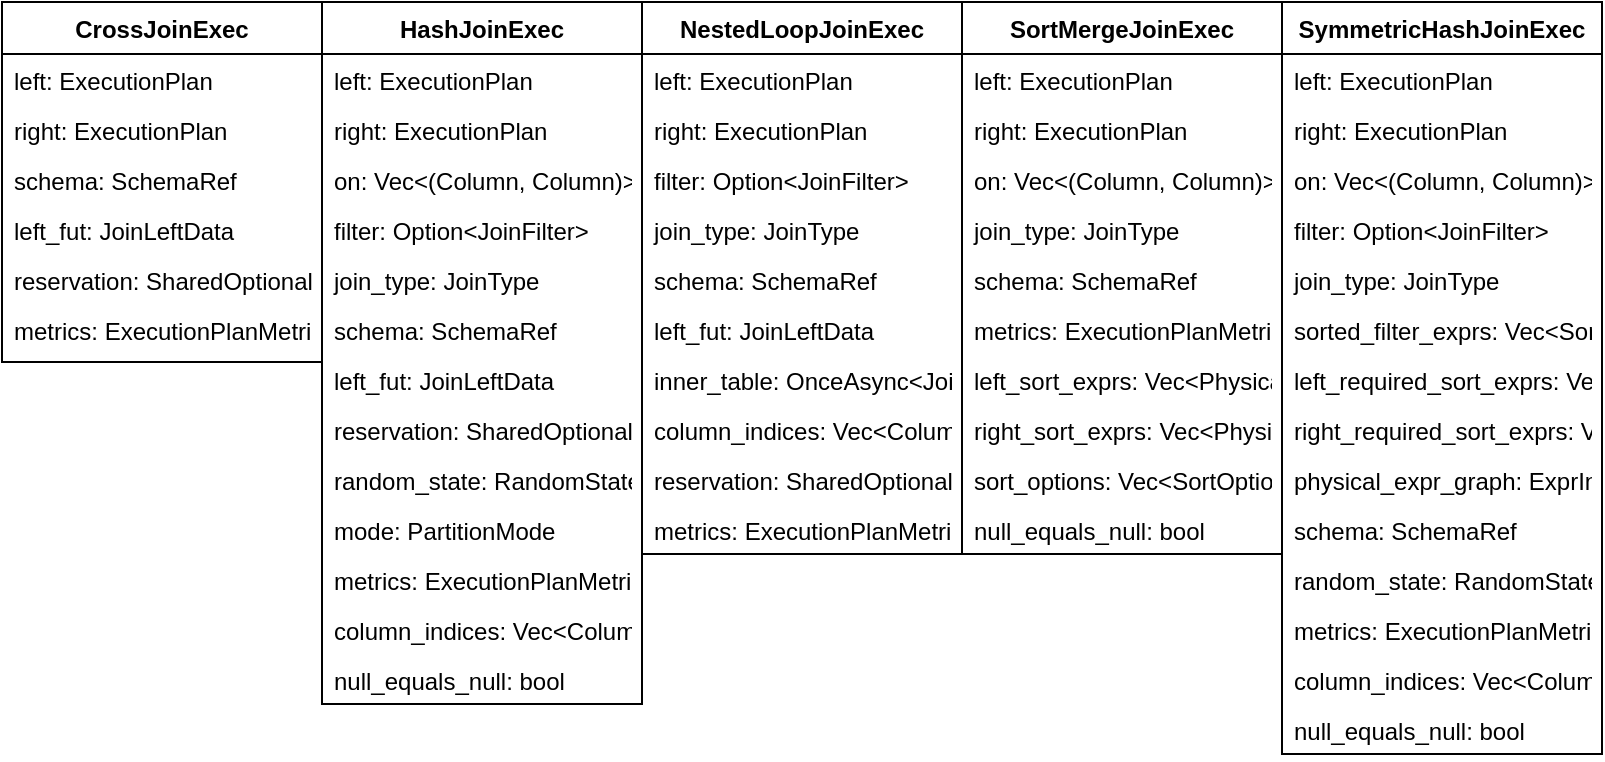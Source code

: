<mxfile version="20.8.16" type="device"><diagram name="第 1 页" id="n3aKXI-6rzg-wRoxRlqT"><mxGraphModel dx="904" dy="674" grid="1" gridSize="10" guides="1" tooltips="1" connect="1" arrows="1" fold="1" page="1" pageScale="1" pageWidth="1654" pageHeight="2336" math="0" shadow="0"><root><mxCell id="0"/><mxCell id="1" parent="0"/><mxCell id="prMfQr4FcpLVONBX_Sjv-1" value="CrossJoinExec" style="swimlane;fontStyle=1;align=center;verticalAlign=top;childLayout=stackLayout;horizontal=1;startSize=26;horizontalStack=0;resizeParent=1;resizeLast=0;collapsible=1;marginBottom=0;rounded=0;shadow=0;strokeWidth=1;spacing=2;" vertex="1" parent="1"><mxGeometry x="220" y="640" width="160" height="180" as="geometry"><mxRectangle x="550" y="140" width="160" height="26" as="alternateBounds"/></mxGeometry></mxCell><mxCell id="prMfQr4FcpLVONBX_Sjv-2" value="left: ExecutionPlan&#10;" style="text;align=left;verticalAlign=top;spacingLeft=4;spacingRight=4;overflow=hidden;rotatable=0;points=[[0,0.5],[1,0.5]];portConstraint=eastwest;" vertex="1" parent="prMfQr4FcpLVONBX_Sjv-1"><mxGeometry y="26" width="160" height="25" as="geometry"/></mxCell><mxCell id="prMfQr4FcpLVONBX_Sjv-3" value="right: ExecutionPlan&#10;" style="text;align=left;verticalAlign=top;spacingLeft=4;spacingRight=4;overflow=hidden;rotatable=0;points=[[0,0.5],[1,0.5]];portConstraint=eastwest;" vertex="1" parent="prMfQr4FcpLVONBX_Sjv-1"><mxGeometry y="51" width="160" height="25" as="geometry"/></mxCell><mxCell id="prMfQr4FcpLVONBX_Sjv-4" value="schema: SchemaRef" style="text;align=left;verticalAlign=top;spacingLeft=4;spacingRight=4;overflow=hidden;rotatable=0;points=[[0,0.5],[1,0.5]];portConstraint=eastwest;" vertex="1" parent="prMfQr4FcpLVONBX_Sjv-1"><mxGeometry y="76" width="160" height="25" as="geometry"/></mxCell><mxCell id="prMfQr4FcpLVONBX_Sjv-5" value="left_fut: JoinLeftData" style="text;align=left;verticalAlign=top;spacingLeft=4;spacingRight=4;overflow=hidden;rotatable=0;points=[[0,0.5],[1,0.5]];portConstraint=eastwest;" vertex="1" parent="prMfQr4FcpLVONBX_Sjv-1"><mxGeometry y="101" width="160" height="25" as="geometry"/></mxCell><mxCell id="prMfQr4FcpLVONBX_Sjv-6" value="reservation: SharedOptionalMemoryReservation" style="text;align=left;verticalAlign=top;spacingLeft=4;spacingRight=4;overflow=hidden;rotatable=0;points=[[0,0.5],[1,0.5]];portConstraint=eastwest;" vertex="1" parent="prMfQr4FcpLVONBX_Sjv-1"><mxGeometry y="126" width="160" height="25" as="geometry"/></mxCell><mxCell id="prMfQr4FcpLVONBX_Sjv-7" value="metrics: ExecutionPlanMetricsSet" style="text;align=left;verticalAlign=top;spacingLeft=4;spacingRight=4;overflow=hidden;rotatable=0;points=[[0,0.5],[1,0.5]];portConstraint=eastwest;" vertex="1" parent="prMfQr4FcpLVONBX_Sjv-1"><mxGeometry y="151" width="160" height="25" as="geometry"/></mxCell><mxCell id="prMfQr4FcpLVONBX_Sjv-8" value="HashJoinExec" style="swimlane;fontStyle=1;align=center;verticalAlign=top;childLayout=stackLayout;horizontal=1;startSize=26;horizontalStack=0;resizeParent=1;resizeLast=0;collapsible=1;marginBottom=0;rounded=0;shadow=0;strokeWidth=1;spacing=2;" vertex="1" parent="1"><mxGeometry x="380" y="640" width="160" height="351" as="geometry"><mxRectangle x="550" y="140" width="160" height="26" as="alternateBounds"/></mxGeometry></mxCell><mxCell id="prMfQr4FcpLVONBX_Sjv-9" value="left: ExecutionPlan&#10;" style="text;align=left;verticalAlign=top;spacingLeft=4;spacingRight=4;overflow=hidden;rotatable=0;points=[[0,0.5],[1,0.5]];portConstraint=eastwest;" vertex="1" parent="prMfQr4FcpLVONBX_Sjv-8"><mxGeometry y="26" width="160" height="25" as="geometry"/></mxCell><mxCell id="prMfQr4FcpLVONBX_Sjv-10" value="right: ExecutionPlan&#10;" style="text;align=left;verticalAlign=top;spacingLeft=4;spacingRight=4;overflow=hidden;rotatable=0;points=[[0,0.5],[1,0.5]];portConstraint=eastwest;" vertex="1" parent="prMfQr4FcpLVONBX_Sjv-8"><mxGeometry y="51" width="160" height="25" as="geometry"/></mxCell><mxCell id="prMfQr4FcpLVONBX_Sjv-11" value="on: Vec&lt;(Column, Column)&gt;" style="text;align=left;verticalAlign=top;spacingLeft=4;spacingRight=4;overflow=hidden;rotatable=0;points=[[0,0.5],[1,0.5]];portConstraint=eastwest;" vertex="1" parent="prMfQr4FcpLVONBX_Sjv-8"><mxGeometry y="76" width="160" height="25" as="geometry"/></mxCell><mxCell id="prMfQr4FcpLVONBX_Sjv-12" value="filter: Option&lt;JoinFilter&gt;" style="text;align=left;verticalAlign=top;spacingLeft=4;spacingRight=4;overflow=hidden;rotatable=0;points=[[0,0.5],[1,0.5]];portConstraint=eastwest;" vertex="1" parent="prMfQr4FcpLVONBX_Sjv-8"><mxGeometry y="101" width="160" height="25" as="geometry"/></mxCell><mxCell id="prMfQr4FcpLVONBX_Sjv-13" value="join_type: JoinType" style="text;align=left;verticalAlign=top;spacingLeft=4;spacingRight=4;overflow=hidden;rotatable=0;points=[[0,0.5],[1,0.5]];portConstraint=eastwest;" vertex="1" parent="prMfQr4FcpLVONBX_Sjv-8"><mxGeometry y="126" width="160" height="25" as="geometry"/></mxCell><mxCell id="prMfQr4FcpLVONBX_Sjv-14" value="schema: SchemaRef" style="text;align=left;verticalAlign=top;spacingLeft=4;spacingRight=4;overflow=hidden;rotatable=0;points=[[0,0.5],[1,0.5]];portConstraint=eastwest;" vertex="1" parent="prMfQr4FcpLVONBX_Sjv-8"><mxGeometry y="151" width="160" height="25" as="geometry"/></mxCell><mxCell id="prMfQr4FcpLVONBX_Sjv-15" value="left_fut: JoinLeftData" style="text;align=left;verticalAlign=top;spacingLeft=4;spacingRight=4;overflow=hidden;rotatable=0;points=[[0,0.5],[1,0.5]];portConstraint=eastwest;" vertex="1" parent="prMfQr4FcpLVONBX_Sjv-8"><mxGeometry y="176" width="160" height="25" as="geometry"/></mxCell><mxCell id="prMfQr4FcpLVONBX_Sjv-16" value="reservation: SharedOptionalMemoryReservation" style="text;align=left;verticalAlign=top;spacingLeft=4;spacingRight=4;overflow=hidden;rotatable=0;points=[[0,0.5],[1,0.5]];portConstraint=eastwest;" vertex="1" parent="prMfQr4FcpLVONBX_Sjv-8"><mxGeometry y="201" width="160" height="25" as="geometry"/></mxCell><mxCell id="prMfQr4FcpLVONBX_Sjv-17" value="random_state: RandomState" style="text;align=left;verticalAlign=top;spacingLeft=4;spacingRight=4;overflow=hidden;rotatable=0;points=[[0,0.5],[1,0.5]];portConstraint=eastwest;" vertex="1" parent="prMfQr4FcpLVONBX_Sjv-8"><mxGeometry y="226" width="160" height="25" as="geometry"/></mxCell><mxCell id="prMfQr4FcpLVONBX_Sjv-18" value="mode: PartitionMode" style="text;align=left;verticalAlign=top;spacingLeft=4;spacingRight=4;overflow=hidden;rotatable=0;points=[[0,0.5],[1,0.5]];portConstraint=eastwest;" vertex="1" parent="prMfQr4FcpLVONBX_Sjv-8"><mxGeometry y="251" width="160" height="25" as="geometry"/></mxCell><mxCell id="prMfQr4FcpLVONBX_Sjv-19" value="metrics: ExecutionPlanMetricsSet" style="text;align=left;verticalAlign=top;spacingLeft=4;spacingRight=4;overflow=hidden;rotatable=0;points=[[0,0.5],[1,0.5]];portConstraint=eastwest;" vertex="1" parent="prMfQr4FcpLVONBX_Sjv-8"><mxGeometry y="276" width="160" height="25" as="geometry"/></mxCell><mxCell id="prMfQr4FcpLVONBX_Sjv-20" value="column_indices: Vec&lt;ColumnIndex&gt;" style="text;align=left;verticalAlign=top;spacingLeft=4;spacingRight=4;overflow=hidden;rotatable=0;points=[[0,0.5],[1,0.5]];portConstraint=eastwest;" vertex="1" parent="prMfQr4FcpLVONBX_Sjv-8"><mxGeometry y="301" width="160" height="25" as="geometry"/></mxCell><mxCell id="prMfQr4FcpLVONBX_Sjv-21" value="null_equals_null: bool" style="text;align=left;verticalAlign=top;spacingLeft=4;spacingRight=4;overflow=hidden;rotatable=0;points=[[0,0.5],[1,0.5]];portConstraint=eastwest;" vertex="1" parent="prMfQr4FcpLVONBX_Sjv-8"><mxGeometry y="326" width="160" height="25" as="geometry"/></mxCell><mxCell id="prMfQr4FcpLVONBX_Sjv-22" value="NestedLoopJoinExec" style="swimlane;fontStyle=1;align=center;verticalAlign=top;childLayout=stackLayout;horizontal=1;startSize=26;horizontalStack=0;resizeParent=1;resizeLast=0;collapsible=1;marginBottom=0;rounded=0;shadow=0;strokeWidth=1;spacing=2;" vertex="1" parent="1"><mxGeometry x="540" y="640" width="160" height="276" as="geometry"><mxRectangle x="550" y="140" width="160" height="26" as="alternateBounds"/></mxGeometry></mxCell><mxCell id="prMfQr4FcpLVONBX_Sjv-23" value="left: ExecutionPlan&#10;" style="text;align=left;verticalAlign=top;spacingLeft=4;spacingRight=4;overflow=hidden;rotatable=0;points=[[0,0.5],[1,0.5]];portConstraint=eastwest;" vertex="1" parent="prMfQr4FcpLVONBX_Sjv-22"><mxGeometry y="26" width="160" height="25" as="geometry"/></mxCell><mxCell id="prMfQr4FcpLVONBX_Sjv-24" value="right: ExecutionPlan&#10;" style="text;align=left;verticalAlign=top;spacingLeft=4;spacingRight=4;overflow=hidden;rotatable=0;points=[[0,0.5],[1,0.5]];portConstraint=eastwest;" vertex="1" parent="prMfQr4FcpLVONBX_Sjv-22"><mxGeometry y="51" width="160" height="25" as="geometry"/></mxCell><mxCell id="prMfQr4FcpLVONBX_Sjv-25" value="filter: Option&lt;JoinFilter&gt;" style="text;align=left;verticalAlign=top;spacingLeft=4;spacingRight=4;overflow=hidden;rotatable=0;points=[[0,0.5],[1,0.5]];portConstraint=eastwest;" vertex="1" parent="prMfQr4FcpLVONBX_Sjv-22"><mxGeometry y="76" width="160" height="25" as="geometry"/></mxCell><mxCell id="prMfQr4FcpLVONBX_Sjv-26" value="join_type: JoinType" style="text;align=left;verticalAlign=top;spacingLeft=4;spacingRight=4;overflow=hidden;rotatable=0;points=[[0,0.5],[1,0.5]];portConstraint=eastwest;" vertex="1" parent="prMfQr4FcpLVONBX_Sjv-22"><mxGeometry y="101" width="160" height="25" as="geometry"/></mxCell><mxCell id="prMfQr4FcpLVONBX_Sjv-27" value="schema: SchemaRef" style="text;align=left;verticalAlign=top;spacingLeft=4;spacingRight=4;overflow=hidden;rotatable=0;points=[[0,0.5],[1,0.5]];portConstraint=eastwest;" vertex="1" parent="prMfQr4FcpLVONBX_Sjv-22"><mxGeometry y="126" width="160" height="25" as="geometry"/></mxCell><mxCell id="prMfQr4FcpLVONBX_Sjv-28" value="left_fut: JoinLeftData" style="text;align=left;verticalAlign=top;spacingLeft=4;spacingRight=4;overflow=hidden;rotatable=0;points=[[0,0.5],[1,0.5]];portConstraint=eastwest;" vertex="1" parent="prMfQr4FcpLVONBX_Sjv-22"><mxGeometry y="151" width="160" height="25" as="geometry"/></mxCell><mxCell id="prMfQr4FcpLVONBX_Sjv-29" value="inner_table: OnceAsync&lt;JoinLeftData&gt;&#10;" style="text;align=left;verticalAlign=top;spacingLeft=4;spacingRight=4;overflow=hidden;rotatable=0;points=[[0,0.5],[1,0.5]];portConstraint=eastwest;" vertex="1" parent="prMfQr4FcpLVONBX_Sjv-22"><mxGeometry y="176" width="160" height="25" as="geometry"/></mxCell><mxCell id="prMfQr4FcpLVONBX_Sjv-30" value="column_indices: Vec&lt;ColumnIndex&gt;" style="text;align=left;verticalAlign=top;spacingLeft=4;spacingRight=4;overflow=hidden;rotatable=0;points=[[0,0.5],[1,0.5]];portConstraint=eastwest;" vertex="1" parent="prMfQr4FcpLVONBX_Sjv-22"><mxGeometry y="201" width="160" height="25" as="geometry"/></mxCell><mxCell id="prMfQr4FcpLVONBX_Sjv-31" value="reservation: SharedOptionalMemoryReservation" style="text;align=left;verticalAlign=top;spacingLeft=4;spacingRight=4;overflow=hidden;rotatable=0;points=[[0,0.5],[1,0.5]];portConstraint=eastwest;" vertex="1" parent="prMfQr4FcpLVONBX_Sjv-22"><mxGeometry y="226" width="160" height="25" as="geometry"/></mxCell><mxCell id="prMfQr4FcpLVONBX_Sjv-32" value="metrics: ExecutionPlanMetricsSet" style="text;align=left;verticalAlign=top;spacingLeft=4;spacingRight=4;overflow=hidden;rotatable=0;points=[[0,0.5],[1,0.5]];portConstraint=eastwest;" vertex="1" parent="prMfQr4FcpLVONBX_Sjv-22"><mxGeometry y="251" width="160" height="25" as="geometry"/></mxCell><mxCell id="prMfQr4FcpLVONBX_Sjv-33" value="SortMergeJoinExec" style="swimlane;fontStyle=1;align=center;verticalAlign=top;childLayout=stackLayout;horizontal=1;startSize=26;horizontalStack=0;resizeParent=1;resizeLast=0;collapsible=1;marginBottom=0;rounded=0;shadow=0;strokeWidth=1;spacing=2;" vertex="1" parent="1"><mxGeometry x="700" y="640" width="160" height="276" as="geometry"><mxRectangle x="550" y="140" width="160" height="26" as="alternateBounds"/></mxGeometry></mxCell><mxCell id="prMfQr4FcpLVONBX_Sjv-34" value="left: ExecutionPlan&#10;" style="text;align=left;verticalAlign=top;spacingLeft=4;spacingRight=4;overflow=hidden;rotatable=0;points=[[0,0.5],[1,0.5]];portConstraint=eastwest;" vertex="1" parent="prMfQr4FcpLVONBX_Sjv-33"><mxGeometry y="26" width="160" height="25" as="geometry"/></mxCell><mxCell id="prMfQr4FcpLVONBX_Sjv-35" value="right: ExecutionPlan&#10;" style="text;align=left;verticalAlign=top;spacingLeft=4;spacingRight=4;overflow=hidden;rotatable=0;points=[[0,0.5],[1,0.5]];portConstraint=eastwest;" vertex="1" parent="prMfQr4FcpLVONBX_Sjv-33"><mxGeometry y="51" width="160" height="25" as="geometry"/></mxCell><mxCell id="prMfQr4FcpLVONBX_Sjv-36" value="on: Vec&lt;(Column, Column)&gt;&#10;" style="text;align=left;verticalAlign=top;spacingLeft=4;spacingRight=4;overflow=hidden;rotatable=0;points=[[0,0.5],[1,0.5]];portConstraint=eastwest;" vertex="1" parent="prMfQr4FcpLVONBX_Sjv-33"><mxGeometry y="76" width="160" height="25" as="geometry"/></mxCell><mxCell id="prMfQr4FcpLVONBX_Sjv-37" value="join_type: JoinType" style="text;align=left;verticalAlign=top;spacingLeft=4;spacingRight=4;overflow=hidden;rotatable=0;points=[[0,0.5],[1,0.5]];portConstraint=eastwest;" vertex="1" parent="prMfQr4FcpLVONBX_Sjv-33"><mxGeometry y="101" width="160" height="25" as="geometry"/></mxCell><mxCell id="prMfQr4FcpLVONBX_Sjv-38" value="schema: SchemaRef" style="text;align=left;verticalAlign=top;spacingLeft=4;spacingRight=4;overflow=hidden;rotatable=0;points=[[0,0.5],[1,0.5]];portConstraint=eastwest;" vertex="1" parent="prMfQr4FcpLVONBX_Sjv-33"><mxGeometry y="126" width="160" height="25" as="geometry"/></mxCell><mxCell id="prMfQr4FcpLVONBX_Sjv-39" value="metrics: ExecutionPlanMetricsSet" style="text;align=left;verticalAlign=top;spacingLeft=4;spacingRight=4;overflow=hidden;rotatable=0;points=[[0,0.5],[1,0.5]];portConstraint=eastwest;" vertex="1" parent="prMfQr4FcpLVONBX_Sjv-33"><mxGeometry y="151" width="160" height="25" as="geometry"/></mxCell><mxCell id="prMfQr4FcpLVONBX_Sjv-40" value="left_sort_exprs: Vec&lt;PhysicalSortExpr&gt;&#10;" style="text;align=left;verticalAlign=top;spacingLeft=4;spacingRight=4;overflow=hidden;rotatable=0;points=[[0,0.5],[1,0.5]];portConstraint=eastwest;" vertex="1" parent="prMfQr4FcpLVONBX_Sjv-33"><mxGeometry y="176" width="160" height="25" as="geometry"/></mxCell><mxCell id="prMfQr4FcpLVONBX_Sjv-41" value="right_sort_exprs: Vec&lt;PhysicalSortExpr&gt;&#10;" style="text;align=left;verticalAlign=top;spacingLeft=4;spacingRight=4;overflow=hidden;rotatable=0;points=[[0,0.5],[1,0.5]];portConstraint=eastwest;" vertex="1" parent="prMfQr4FcpLVONBX_Sjv-33"><mxGeometry y="201" width="160" height="25" as="geometry"/></mxCell><mxCell id="prMfQr4FcpLVONBX_Sjv-42" value="sort_options: Vec&lt;SortOptions&gt;&#10;" style="text;align=left;verticalAlign=top;spacingLeft=4;spacingRight=4;overflow=hidden;rotatable=0;points=[[0,0.5],[1,0.5]];portConstraint=eastwest;" vertex="1" parent="prMfQr4FcpLVONBX_Sjv-33"><mxGeometry y="226" width="160" height="25" as="geometry"/></mxCell><mxCell id="prMfQr4FcpLVONBX_Sjv-43" value="null_equals_null: bool&#10;" style="text;align=left;verticalAlign=top;spacingLeft=4;spacingRight=4;overflow=hidden;rotatable=0;points=[[0,0.5],[1,0.5]];portConstraint=eastwest;" vertex="1" parent="prMfQr4FcpLVONBX_Sjv-33"><mxGeometry y="251" width="160" height="25" as="geometry"/></mxCell><mxCell id="prMfQr4FcpLVONBX_Sjv-44" value="SymmetricHashJoinExec" style="swimlane;fontStyle=1;align=center;verticalAlign=top;childLayout=stackLayout;horizontal=1;startSize=26;horizontalStack=0;resizeParent=1;resizeLast=0;collapsible=1;marginBottom=0;rounded=0;shadow=0;strokeWidth=1;spacing=2;" vertex="1" parent="1"><mxGeometry x="860" y="640" width="160" height="376" as="geometry"><mxRectangle x="550" y="140" width="160" height="26" as="alternateBounds"/></mxGeometry></mxCell><mxCell id="prMfQr4FcpLVONBX_Sjv-45" value="left: ExecutionPlan&#10;" style="text;align=left;verticalAlign=top;spacingLeft=4;spacingRight=4;overflow=hidden;rotatable=0;points=[[0,0.5],[1,0.5]];portConstraint=eastwest;" vertex="1" parent="prMfQr4FcpLVONBX_Sjv-44"><mxGeometry y="26" width="160" height="25" as="geometry"/></mxCell><mxCell id="prMfQr4FcpLVONBX_Sjv-46" value="right: ExecutionPlan&#10;" style="text;align=left;verticalAlign=top;spacingLeft=4;spacingRight=4;overflow=hidden;rotatable=0;points=[[0,0.5],[1,0.5]];portConstraint=eastwest;" vertex="1" parent="prMfQr4FcpLVONBX_Sjv-44"><mxGeometry y="51" width="160" height="25" as="geometry"/></mxCell><mxCell id="prMfQr4FcpLVONBX_Sjv-47" value="on: Vec&lt;(Column, Column)&gt;&#10;" style="text;align=left;verticalAlign=top;spacingLeft=4;spacingRight=4;overflow=hidden;rotatable=0;points=[[0,0.5],[1,0.5]];portConstraint=eastwest;" vertex="1" parent="prMfQr4FcpLVONBX_Sjv-44"><mxGeometry y="76" width="160" height="25" as="geometry"/></mxCell><mxCell id="prMfQr4FcpLVONBX_Sjv-48" value="filter: Option&lt;JoinFilter&gt;" style="text;align=left;verticalAlign=top;spacingLeft=4;spacingRight=4;overflow=hidden;rotatable=0;points=[[0,0.5],[1,0.5]];portConstraint=eastwest;" vertex="1" parent="prMfQr4FcpLVONBX_Sjv-44"><mxGeometry y="101" width="160" height="25" as="geometry"/></mxCell><mxCell id="prMfQr4FcpLVONBX_Sjv-49" value="join_type: JoinType&#10;" style="text;align=left;verticalAlign=top;spacingLeft=4;spacingRight=4;overflow=hidden;rotatable=0;points=[[0,0.5],[1,0.5]];portConstraint=eastwest;" vertex="1" parent="prMfQr4FcpLVONBX_Sjv-44"><mxGeometry y="126" width="160" height="25" as="geometry"/></mxCell><mxCell id="prMfQr4FcpLVONBX_Sjv-50" value="sorted_filter_exprs: Vec&lt;SortedFilterExpr&gt;&#10;" style="text;align=left;verticalAlign=top;spacingLeft=4;spacingRight=4;overflow=hidden;rotatable=0;points=[[0,0.5],[1,0.5]];portConstraint=eastwest;" vertex="1" parent="prMfQr4FcpLVONBX_Sjv-44"><mxGeometry y="151" width="160" height="25" as="geometry"/></mxCell><mxCell id="prMfQr4FcpLVONBX_Sjv-51" value="left_required_sort_exprs: Vec&lt;PhysicalSortExpr&gt;&#10;" style="text;align=left;verticalAlign=top;spacingLeft=4;spacingRight=4;overflow=hidden;rotatable=0;points=[[0,0.5],[1,0.5]];portConstraint=eastwest;" vertex="1" parent="prMfQr4FcpLVONBX_Sjv-44"><mxGeometry y="176" width="160" height="25" as="geometry"/></mxCell><mxCell id="prMfQr4FcpLVONBX_Sjv-52" value="right_required_sort_exprs: Vec&lt;PhysicalSortExpr&gt;&#10;" style="text;align=left;verticalAlign=top;spacingLeft=4;spacingRight=4;overflow=hidden;rotatable=0;points=[[0,0.5],[1,0.5]];portConstraint=eastwest;" vertex="1" parent="prMfQr4FcpLVONBX_Sjv-44"><mxGeometry y="201" width="160" height="25" as="geometry"/></mxCell><mxCell id="prMfQr4FcpLVONBX_Sjv-53" value="physical_expr_graph: ExprIntervalGraph&#10;" style="text;align=left;verticalAlign=top;spacingLeft=4;spacingRight=4;overflow=hidden;rotatable=0;points=[[0,0.5],[1,0.5]];portConstraint=eastwest;" vertex="1" parent="prMfQr4FcpLVONBX_Sjv-44"><mxGeometry y="226" width="160" height="25" as="geometry"/></mxCell><mxCell id="prMfQr4FcpLVONBX_Sjv-54" value="schema: SchemaRef" style="text;align=left;verticalAlign=top;spacingLeft=4;spacingRight=4;overflow=hidden;rotatable=0;points=[[0,0.5],[1,0.5]];portConstraint=eastwest;" vertex="1" parent="prMfQr4FcpLVONBX_Sjv-44"><mxGeometry y="251" width="160" height="25" as="geometry"/></mxCell><mxCell id="prMfQr4FcpLVONBX_Sjv-55" value="random_state: RandomState&#10;" style="text;align=left;verticalAlign=top;spacingLeft=4;spacingRight=4;overflow=hidden;rotatable=0;points=[[0,0.5],[1,0.5]];portConstraint=eastwest;" vertex="1" parent="prMfQr4FcpLVONBX_Sjv-44"><mxGeometry y="276" width="160" height="25" as="geometry"/></mxCell><mxCell id="prMfQr4FcpLVONBX_Sjv-56" value="metrics: ExecutionPlanMetricsSet" style="text;align=left;verticalAlign=top;spacingLeft=4;spacingRight=4;overflow=hidden;rotatable=0;points=[[0,0.5],[1,0.5]];portConstraint=eastwest;" vertex="1" parent="prMfQr4FcpLVONBX_Sjv-44"><mxGeometry y="301" width="160" height="25" as="geometry"/></mxCell><mxCell id="prMfQr4FcpLVONBX_Sjv-57" value="column_indices: Vec&lt;ColumnIndex&gt;" style="text;align=left;verticalAlign=top;spacingLeft=4;spacingRight=4;overflow=hidden;rotatable=0;points=[[0,0.5],[1,0.5]];portConstraint=eastwest;" vertex="1" parent="prMfQr4FcpLVONBX_Sjv-44"><mxGeometry y="326" width="160" height="25" as="geometry"/></mxCell><mxCell id="prMfQr4FcpLVONBX_Sjv-58" value="null_equals_null: bool&#10;" style="text;align=left;verticalAlign=top;spacingLeft=4;spacingRight=4;overflow=hidden;rotatable=0;points=[[0,0.5],[1,0.5]];portConstraint=eastwest;" vertex="1" parent="prMfQr4FcpLVONBX_Sjv-44"><mxGeometry y="351" width="160" height="25" as="geometry"/></mxCell></root></mxGraphModel></diagram></mxfile>